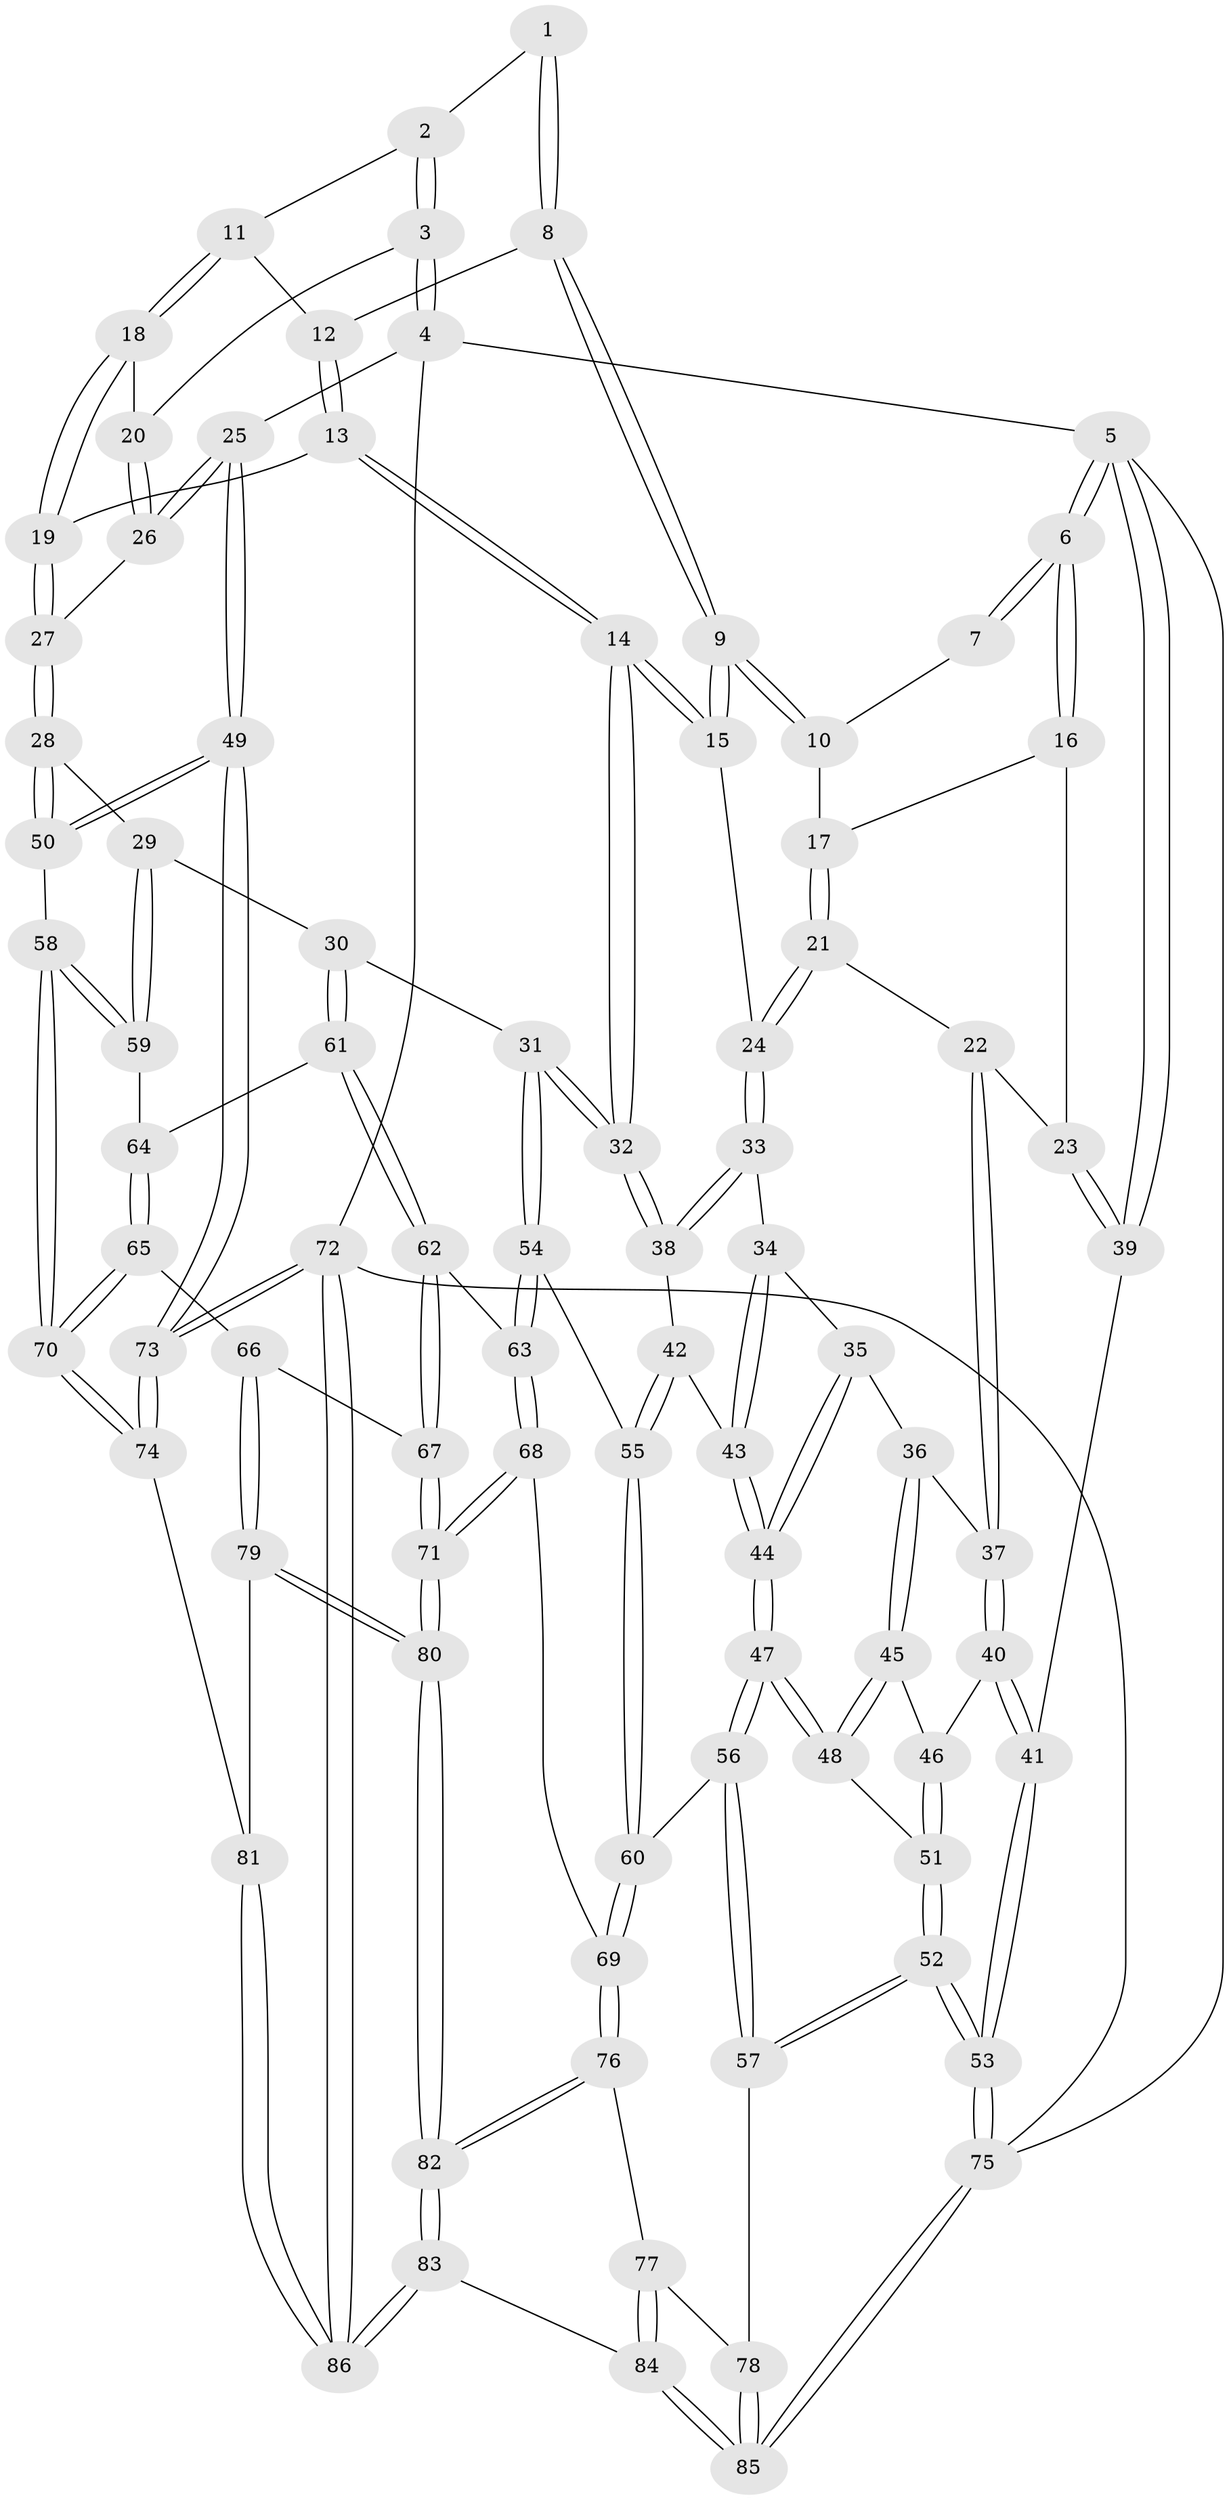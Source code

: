 // coarse degree distribution, {2: 0.02857142857142857, 3: 0.2857142857142857, 4: 0.6, 5: 0.05714285714285714, 6: 0.02857142857142857}
// Generated by graph-tools (version 1.1) at 2025/38/03/04/25 23:38:23]
// undirected, 86 vertices, 212 edges
graph export_dot {
  node [color=gray90,style=filled];
  1 [pos="+0.4361146929868107+0"];
  2 [pos="+0.96837534435149+0"];
  3 [pos="+1+0"];
  4 [pos="+1+0"];
  5 [pos="+0+0"];
  6 [pos="+0+0"];
  7 [pos="+0.3334570479732689+0"];
  8 [pos="+0.5813530678016599+0.07762305731839982"];
  9 [pos="+0.5162261730886365+0.1671770603684278"];
  10 [pos="+0.3105660342709093+0"];
  11 [pos="+0.7982182016159248+0.005615906223122168"];
  12 [pos="+0.6001373566737559+0.07990474423218835"];
  13 [pos="+0.7134516936510089+0.24937354788702024"];
  14 [pos="+0.6225801766171745+0.313463342145126"];
  15 [pos="+0.511676727430659+0.23552018247326412"];
  16 [pos="+0.15024431649871567+0.07311708951430573"];
  17 [pos="+0.29599072322406345+0"];
  18 [pos="+0.782034011169567+0.1572849756661945"];
  19 [pos="+0.7243917238052126+0.24527329606837464"];
  20 [pos="+0.915651677730155+0.20560100075609883"];
  21 [pos="+0.3047910702206185+0.25432350807848547"];
  22 [pos="+0+0.21856361096065363"];
  23 [pos="+0+0.2091007829504006"];
  24 [pos="+0.31941423561528953+0.27573676264939195"];
  25 [pos="+1+0.3827261949425348"];
  26 [pos="+1+0.3512367050052639"];
  27 [pos="+0.8957728568596512+0.37243028816131063"];
  28 [pos="+0.8274325256568069+0.45650428663195397"];
  29 [pos="+0.7541450122011666+0.49482407445978144"];
  30 [pos="+0.672429784736657+0.5026873211611577"];
  31 [pos="+0.6581119686878286+0.49629543847568447"];
  32 [pos="+0.6128943183121303+0.42403408743943155"];
  33 [pos="+0.3173004366402773+0.30087711203946244"];
  34 [pos="+0.3164927790226775+0.30182043037922607"];
  35 [pos="+0.1813453642675946+0.3958544920752744"];
  36 [pos="+0.1451414440053015+0.4012680130663053"];
  37 [pos="+0.11611257443518432+0.3875990741729449"];
  38 [pos="+0.42894542212816933+0.45905858027103347"];
  39 [pos="+0+0.19268742802036987"];
  40 [pos="+0.05700571323386045+0.4612395782025341"];
  41 [pos="+0+0.5555874239166522"];
  42 [pos="+0.4267771458173043+0.46422292049330743"];
  43 [pos="+0.2528723324054098+0.5415212511545376"];
  44 [pos="+0.249522039970957+0.5451842904067125"];
  45 [pos="+0.13605292922739484+0.47695556937814837"];
  46 [pos="+0.11609040799792551+0.4888475898599547"];
  47 [pos="+0.2448043299832713+0.5555330024982257"];
  48 [pos="+0.19043432660376952+0.5241414012933282"];
  49 [pos="+1+0.5900499225146053"];
  50 [pos="+0.9769267339633969+0.6352614192223179"];
  51 [pos="+0.09115108638701823+0.5373411388253123"];
  52 [pos="+0+0.7262916857653003"];
  53 [pos="+0+0.7237245462998416"];
  54 [pos="+0.5788212964240149+0.59307165498993"];
  55 [pos="+0.43315961777912293+0.6332562881451285"];
  56 [pos="+0.24442644388208748+0.570078809551497"];
  57 [pos="+0.006206700476469057+0.7390805856957362"];
  58 [pos="+0.9066805753911779+0.673473208788242"];
  59 [pos="+0.8811624598028752+0.652079066630236"];
  60 [pos="+0.38912960556229537+0.6989810232161342"];
  61 [pos="+0.7042610028907621+0.5971597642225064"];
  62 [pos="+0.6708360686593733+0.7136532832728512"];
  63 [pos="+0.5984632728714372+0.6940632584432876"];
  64 [pos="+0.7158608588770089+0.6070942929563812"];
  65 [pos="+0.8237898057288842+0.7719675294198597"];
  66 [pos="+0.7442353343128045+0.7835830144989445"];
  67 [pos="+0.7132313776873589+0.7772643329603642"];
  68 [pos="+0.4990460968495573+0.791284847660248"];
  69 [pos="+0.39058483613415096+0.7621697185921649"];
  70 [pos="+0.839221933725276+0.7732645782931387"];
  71 [pos="+0.5743098447222699+0.8553278789948929"];
  72 [pos="+1+1"];
  73 [pos="+1+1"];
  74 [pos="+0.8817313683588287+0.8628036305295111"];
  75 [pos="+0+1"];
  76 [pos="+0.38075201623379185+0.7724167685134017"];
  77 [pos="+0.34816649337553435+0.7975693815636125"];
  78 [pos="+0.14716379704917384+0.8215753851926078"];
  79 [pos="+0.7104607612991377+0.9275271703744468"];
  80 [pos="+0.5987766292157473+0.9792934435909253"];
  81 [pos="+0.7785882068179097+0.9427906475254121"];
  82 [pos="+0.5577264004081597+1"];
  83 [pos="+0.5488339159334125+1"];
  84 [pos="+0.35004947394664615+1"];
  85 [pos="+0.21537824490090426+1"];
  86 [pos="+0.7956220420413497+1"];
  1 -- 2;
  1 -- 8;
  1 -- 8;
  2 -- 3;
  2 -- 3;
  2 -- 11;
  3 -- 4;
  3 -- 4;
  3 -- 20;
  4 -- 5;
  4 -- 25;
  4 -- 72;
  5 -- 6;
  5 -- 6;
  5 -- 39;
  5 -- 39;
  5 -- 75;
  6 -- 7;
  6 -- 7;
  6 -- 16;
  6 -- 16;
  7 -- 10;
  8 -- 9;
  8 -- 9;
  8 -- 12;
  9 -- 10;
  9 -- 10;
  9 -- 15;
  9 -- 15;
  10 -- 17;
  11 -- 12;
  11 -- 18;
  11 -- 18;
  12 -- 13;
  12 -- 13;
  13 -- 14;
  13 -- 14;
  13 -- 19;
  14 -- 15;
  14 -- 15;
  14 -- 32;
  14 -- 32;
  15 -- 24;
  16 -- 17;
  16 -- 23;
  17 -- 21;
  17 -- 21;
  18 -- 19;
  18 -- 19;
  18 -- 20;
  19 -- 27;
  19 -- 27;
  20 -- 26;
  20 -- 26;
  21 -- 22;
  21 -- 24;
  21 -- 24;
  22 -- 23;
  22 -- 37;
  22 -- 37;
  23 -- 39;
  23 -- 39;
  24 -- 33;
  24 -- 33;
  25 -- 26;
  25 -- 26;
  25 -- 49;
  25 -- 49;
  26 -- 27;
  27 -- 28;
  27 -- 28;
  28 -- 29;
  28 -- 50;
  28 -- 50;
  29 -- 30;
  29 -- 59;
  29 -- 59;
  30 -- 31;
  30 -- 61;
  30 -- 61;
  31 -- 32;
  31 -- 32;
  31 -- 54;
  31 -- 54;
  32 -- 38;
  32 -- 38;
  33 -- 34;
  33 -- 38;
  33 -- 38;
  34 -- 35;
  34 -- 43;
  34 -- 43;
  35 -- 36;
  35 -- 44;
  35 -- 44;
  36 -- 37;
  36 -- 45;
  36 -- 45;
  37 -- 40;
  37 -- 40;
  38 -- 42;
  39 -- 41;
  40 -- 41;
  40 -- 41;
  40 -- 46;
  41 -- 53;
  41 -- 53;
  42 -- 43;
  42 -- 55;
  42 -- 55;
  43 -- 44;
  43 -- 44;
  44 -- 47;
  44 -- 47;
  45 -- 46;
  45 -- 48;
  45 -- 48;
  46 -- 51;
  46 -- 51;
  47 -- 48;
  47 -- 48;
  47 -- 56;
  47 -- 56;
  48 -- 51;
  49 -- 50;
  49 -- 50;
  49 -- 73;
  49 -- 73;
  50 -- 58;
  51 -- 52;
  51 -- 52;
  52 -- 53;
  52 -- 53;
  52 -- 57;
  52 -- 57;
  53 -- 75;
  53 -- 75;
  54 -- 55;
  54 -- 63;
  54 -- 63;
  55 -- 60;
  55 -- 60;
  56 -- 57;
  56 -- 57;
  56 -- 60;
  57 -- 78;
  58 -- 59;
  58 -- 59;
  58 -- 70;
  58 -- 70;
  59 -- 64;
  60 -- 69;
  60 -- 69;
  61 -- 62;
  61 -- 62;
  61 -- 64;
  62 -- 63;
  62 -- 67;
  62 -- 67;
  63 -- 68;
  63 -- 68;
  64 -- 65;
  64 -- 65;
  65 -- 66;
  65 -- 70;
  65 -- 70;
  66 -- 67;
  66 -- 79;
  66 -- 79;
  67 -- 71;
  67 -- 71;
  68 -- 69;
  68 -- 71;
  68 -- 71;
  69 -- 76;
  69 -- 76;
  70 -- 74;
  70 -- 74;
  71 -- 80;
  71 -- 80;
  72 -- 73;
  72 -- 73;
  72 -- 86;
  72 -- 86;
  72 -- 75;
  73 -- 74;
  73 -- 74;
  74 -- 81;
  75 -- 85;
  75 -- 85;
  76 -- 77;
  76 -- 82;
  76 -- 82;
  77 -- 78;
  77 -- 84;
  77 -- 84;
  78 -- 85;
  78 -- 85;
  79 -- 80;
  79 -- 80;
  79 -- 81;
  80 -- 82;
  80 -- 82;
  81 -- 86;
  81 -- 86;
  82 -- 83;
  82 -- 83;
  83 -- 84;
  83 -- 86;
  83 -- 86;
  84 -- 85;
  84 -- 85;
}

